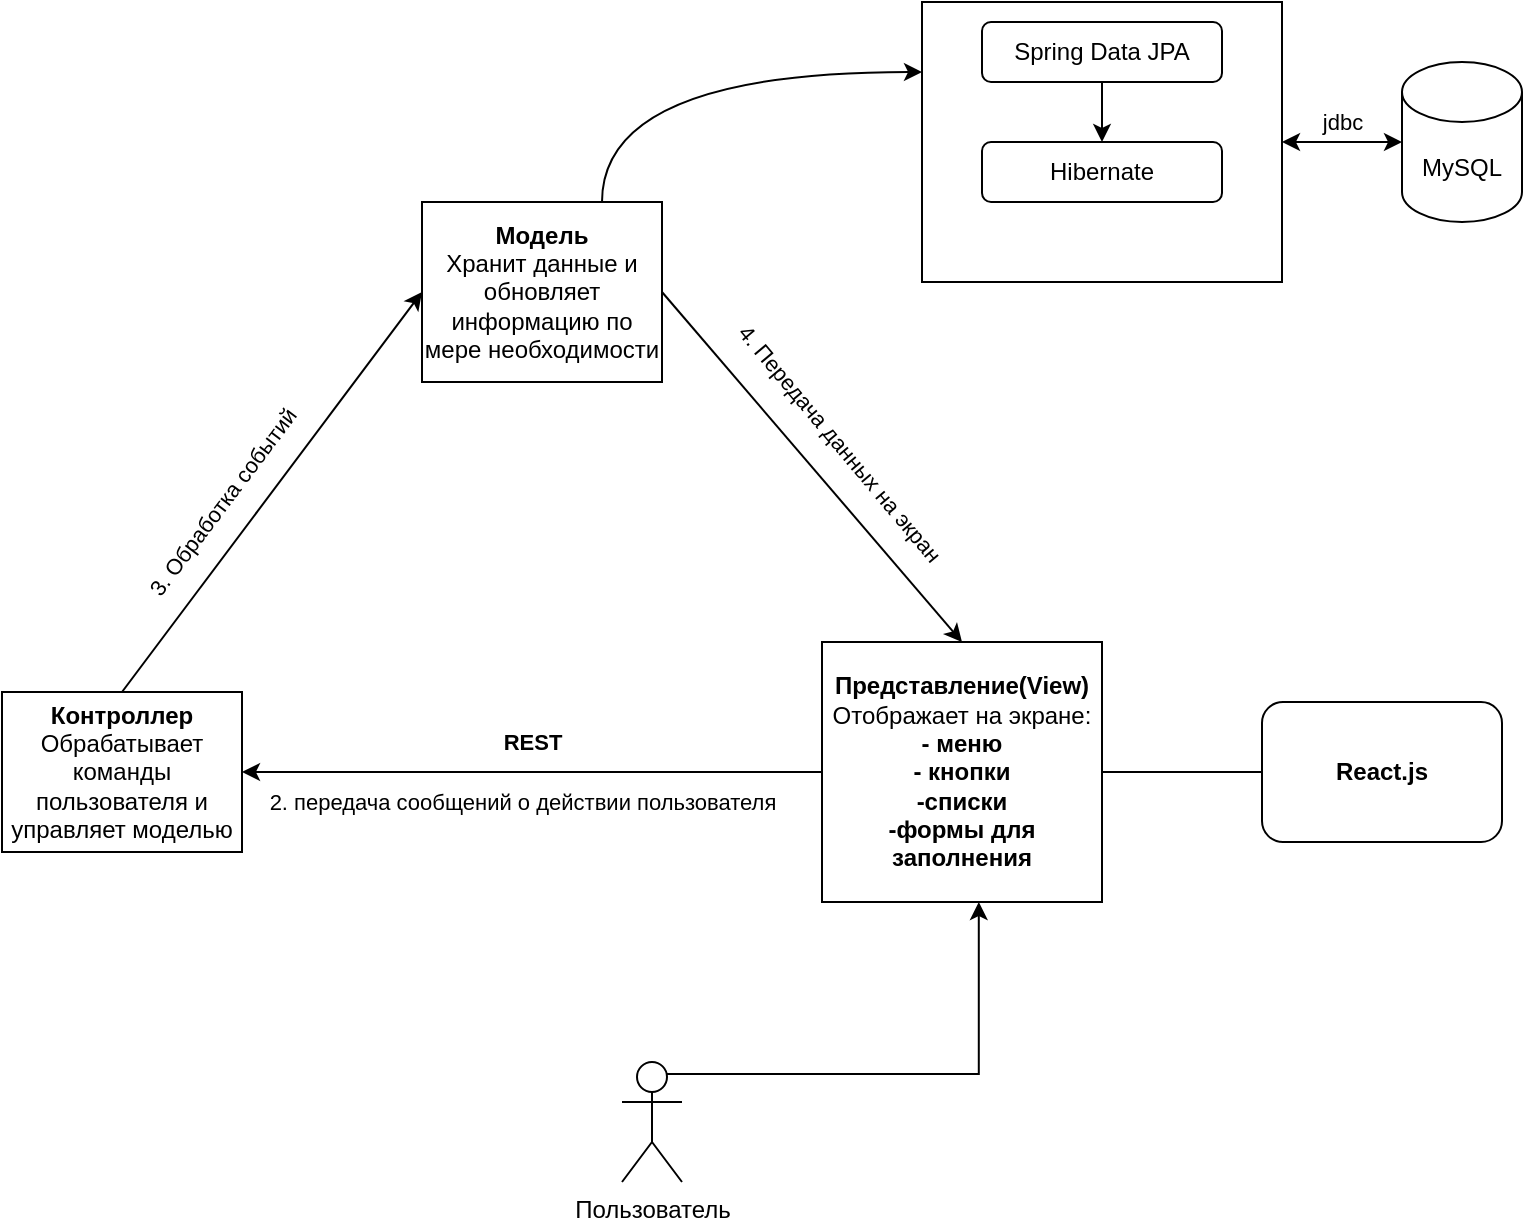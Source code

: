 <mxfile version="17.4.5" type="device"><diagram id="z57anwlQp0JHFmK72pgF" name="Page-1"><mxGraphModel dx="1384" dy="719" grid="1" gridSize="10" guides="1" tooltips="1" connect="1" arrows="1" fold="1" page="1" pageScale="1" pageWidth="827" pageHeight="1169" math="0" shadow="0"><root><mxCell id="0"/><mxCell id="1" parent="0"/><mxCell id="n9I0RoVE8xlI_GUSx0Bk-1" value="Пользователь" style="shape=umlActor;verticalLabelPosition=bottom;verticalAlign=top;html=1;outlineConnect=0;" vertex="1" parent="1"><mxGeometry x="360" y="540" width="30" height="60" as="geometry"/></mxCell><mxCell id="n9I0RoVE8xlI_GUSx0Bk-2" value="Контроллер&lt;br&gt;&lt;span style=&quot;font-weight: normal&quot;&gt;Обрабатывает команды пользователя и управляет моделью&lt;/span&gt;" style="rounded=0;whiteSpace=wrap;html=1;fontStyle=1" vertex="1" parent="1"><mxGeometry x="50" y="355" width="120" height="80" as="geometry"/></mxCell><mxCell id="n9I0RoVE8xlI_GUSx0Bk-3" value="Представление(View)&lt;br&gt;&lt;span style=&quot;font-weight: 400&quot;&gt;Отображает на экране:&lt;br&gt;&lt;/span&gt;- меню&lt;br&gt;- кнопки&lt;br&gt;-списки&lt;br&gt;-формы для заполнения" style="rounded=0;whiteSpace=wrap;html=1;fontStyle=1" vertex="1" parent="1"><mxGeometry x="460" y="330" width="140" height="130" as="geometry"/></mxCell><mxCell id="n9I0RoVE8xlI_GUSx0Bk-4" value="&lt;b&gt;React.js&lt;/b&gt;" style="rounded=1;whiteSpace=wrap;html=1;" vertex="1" parent="1"><mxGeometry x="680" y="360" width="120" height="70" as="geometry"/></mxCell><mxCell id="n9I0RoVE8xlI_GUSx0Bk-6" value="" style="endArrow=none;html=1;rounded=0;entryX=0;entryY=0.5;entryDx=0;entryDy=0;exitX=1;exitY=0.5;exitDx=0;exitDy=0;" edge="1" parent="1" source="n9I0RoVE8xlI_GUSx0Bk-3" target="n9I0RoVE8xlI_GUSx0Bk-4"><mxGeometry width="50" height="50" relative="1" as="geometry"><mxPoint x="480" y="400" as="sourcePoint"/><mxPoint x="440" y="350" as="targetPoint"/></mxGeometry></mxCell><mxCell id="n9I0RoVE8xlI_GUSx0Bk-7" value="" style="endArrow=classic;html=1;rounded=0;entryX=1;entryY=0.5;entryDx=0;entryDy=0;exitX=0;exitY=0.5;exitDx=0;exitDy=0;" edge="1" parent="1" source="n9I0RoVE8xlI_GUSx0Bk-3" target="n9I0RoVE8xlI_GUSx0Bk-2"><mxGeometry width="50" height="50" relative="1" as="geometry"><mxPoint x="390" y="380" as="sourcePoint"/><mxPoint x="440" y="330" as="targetPoint"/></mxGeometry></mxCell><mxCell id="n9I0RoVE8xlI_GUSx0Bk-9" value="&lt;b&gt;REST&lt;/b&gt;" style="edgeLabel;html=1;align=center;verticalAlign=middle;resizable=0;points=[];" vertex="1" connectable="0" parent="n9I0RoVE8xlI_GUSx0Bk-7"><mxGeometry x="0.135" y="-2" relative="1" as="geometry"><mxPoint x="19" y="-13" as="offset"/></mxGeometry></mxCell><mxCell id="n9I0RoVE8xlI_GUSx0Bk-10" value="2. передача сообщений о действии пользователя" style="edgeLabel;html=1;align=center;verticalAlign=middle;resizable=0;points=[];" vertex="1" connectable="0" parent="n9I0RoVE8xlI_GUSx0Bk-7"><mxGeometry x="0.392" y="2" relative="1" as="geometry"><mxPoint x="52" y="13" as="offset"/></mxGeometry></mxCell><mxCell id="n9I0RoVE8xlI_GUSx0Bk-11" value="&lt;b&gt;Модель&lt;br&gt;&lt;/b&gt;Хранит данные и обновляет информацию по мере необходимости" style="rounded=0;whiteSpace=wrap;html=1;" vertex="1" parent="1"><mxGeometry x="260" y="110" width="120" height="90" as="geometry"/></mxCell><mxCell id="n9I0RoVE8xlI_GUSx0Bk-12" value="" style="endArrow=classic;html=1;rounded=0;exitX=0.5;exitY=0;exitDx=0;exitDy=0;entryX=0;entryY=0.5;entryDx=0;entryDy=0;" edge="1" parent="1" source="n9I0RoVE8xlI_GUSx0Bk-2" target="n9I0RoVE8xlI_GUSx0Bk-11"><mxGeometry width="50" height="50" relative="1" as="geometry"><mxPoint x="340" y="310" as="sourcePoint"/><mxPoint x="390" y="260" as="targetPoint"/></mxGeometry></mxCell><mxCell id="n9I0RoVE8xlI_GUSx0Bk-13" value="3. Обработка событий" style="edgeLabel;html=1;align=center;verticalAlign=middle;resizable=0;points=[];rotation=-53;" vertex="1" connectable="0" parent="n9I0RoVE8xlI_GUSx0Bk-12"><mxGeometry x="-0.314" y="2" relative="1" as="geometry"><mxPoint y="-25" as="offset"/></mxGeometry></mxCell><mxCell id="n9I0RoVE8xlI_GUSx0Bk-14" value="" style="endArrow=classic;html=1;rounded=0;exitX=1;exitY=0.5;exitDx=0;exitDy=0;entryX=0.5;entryY=0;entryDx=0;entryDy=0;" edge="1" parent="1" source="n9I0RoVE8xlI_GUSx0Bk-11" target="n9I0RoVE8xlI_GUSx0Bk-3"><mxGeometry width="50" height="50" relative="1" as="geometry"><mxPoint x="340" y="310" as="sourcePoint"/><mxPoint x="390" y="260" as="targetPoint"/></mxGeometry></mxCell><mxCell id="n9I0RoVE8xlI_GUSx0Bk-15" value="4. Передача данных на экран" style="edgeLabel;html=1;align=center;verticalAlign=middle;resizable=0;points=[];rotation=50;" vertex="1" connectable="0" parent="n9I0RoVE8xlI_GUSx0Bk-14"><mxGeometry x="-0.139" relative="1" as="geometry"><mxPoint x="25" as="offset"/></mxGeometry></mxCell><mxCell id="n9I0RoVE8xlI_GUSx0Bk-16" value="" style="endArrow=classic;html=1;rounded=0;entryX=0.56;entryY=1;entryDx=0;entryDy=0;entryPerimeter=0;edgeStyle=orthogonalEdgeStyle;exitX=0.75;exitY=0.1;exitDx=0;exitDy=0;exitPerimeter=0;" edge="1" parent="1" source="n9I0RoVE8xlI_GUSx0Bk-1" target="n9I0RoVE8xlI_GUSx0Bk-3"><mxGeometry width="50" height="50" relative="1" as="geometry"><mxPoint x="340" y="440" as="sourcePoint"/><mxPoint x="390" y="390" as="targetPoint"/></mxGeometry></mxCell><mxCell id="n9I0RoVE8xlI_GUSx0Bk-18" value="" style="rounded=0;whiteSpace=wrap;html=1;" vertex="1" parent="1"><mxGeometry x="510" y="10" width="180" height="140" as="geometry"/></mxCell><mxCell id="n9I0RoVE8xlI_GUSx0Bk-19" value="&lt;span&gt;Spring Data JPA&lt;/span&gt;" style="rounded=1;whiteSpace=wrap;html=1;" vertex="1" parent="1"><mxGeometry x="540" y="20" width="120" height="30" as="geometry"/></mxCell><mxCell id="n9I0RoVE8xlI_GUSx0Bk-20" value="&lt;span&gt;Hibernate&lt;/span&gt;" style="rounded=1;whiteSpace=wrap;html=1;" vertex="1" parent="1"><mxGeometry x="540" y="80" width="120" height="30" as="geometry"/></mxCell><mxCell id="n9I0RoVE8xlI_GUSx0Bk-21" value="" style="endArrow=classic;html=1;rounded=0;exitX=0.5;exitY=1;exitDx=0;exitDy=0;" edge="1" parent="1" source="n9I0RoVE8xlI_GUSx0Bk-19" target="n9I0RoVE8xlI_GUSx0Bk-20"><mxGeometry width="50" height="50" relative="1" as="geometry"><mxPoint x="480" y="240" as="sourcePoint"/><mxPoint x="530" y="190" as="targetPoint"/></mxGeometry></mxCell><mxCell id="n9I0RoVE8xlI_GUSx0Bk-22" value="" style="endArrow=classic;html=1;rounded=0;exitX=0.75;exitY=0;exitDx=0;exitDy=0;entryX=0;entryY=0.25;entryDx=0;entryDy=0;edgeStyle=orthogonalEdgeStyle;curved=1;" edge="1" parent="1" source="n9I0RoVE8xlI_GUSx0Bk-11" target="n9I0RoVE8xlI_GUSx0Bk-18"><mxGeometry width="50" height="50" relative="1" as="geometry"><mxPoint x="350" y="100" as="sourcePoint"/><mxPoint x="470" y="200" as="targetPoint"/></mxGeometry></mxCell><mxCell id="n9I0RoVE8xlI_GUSx0Bk-23" value="MySQL" style="shape=cylinder3;whiteSpace=wrap;html=1;boundedLbl=1;backgroundOutline=1;size=15;" vertex="1" parent="1"><mxGeometry x="750" y="40" width="60" height="80" as="geometry"/></mxCell><mxCell id="n9I0RoVE8xlI_GUSx0Bk-24" value="jdbc" style="endArrow=classic;startArrow=classic;html=1;rounded=0;curved=1;exitX=1;exitY=0.5;exitDx=0;exitDy=0;" edge="1" parent="1" source="n9I0RoVE8xlI_GUSx0Bk-18"><mxGeometry y="10" width="50" height="50" relative="1" as="geometry"><mxPoint x="700" y="130" as="sourcePoint"/><mxPoint x="750" y="80" as="targetPoint"/><mxPoint as="offset"/></mxGeometry></mxCell></root></mxGraphModel></diagram></mxfile>